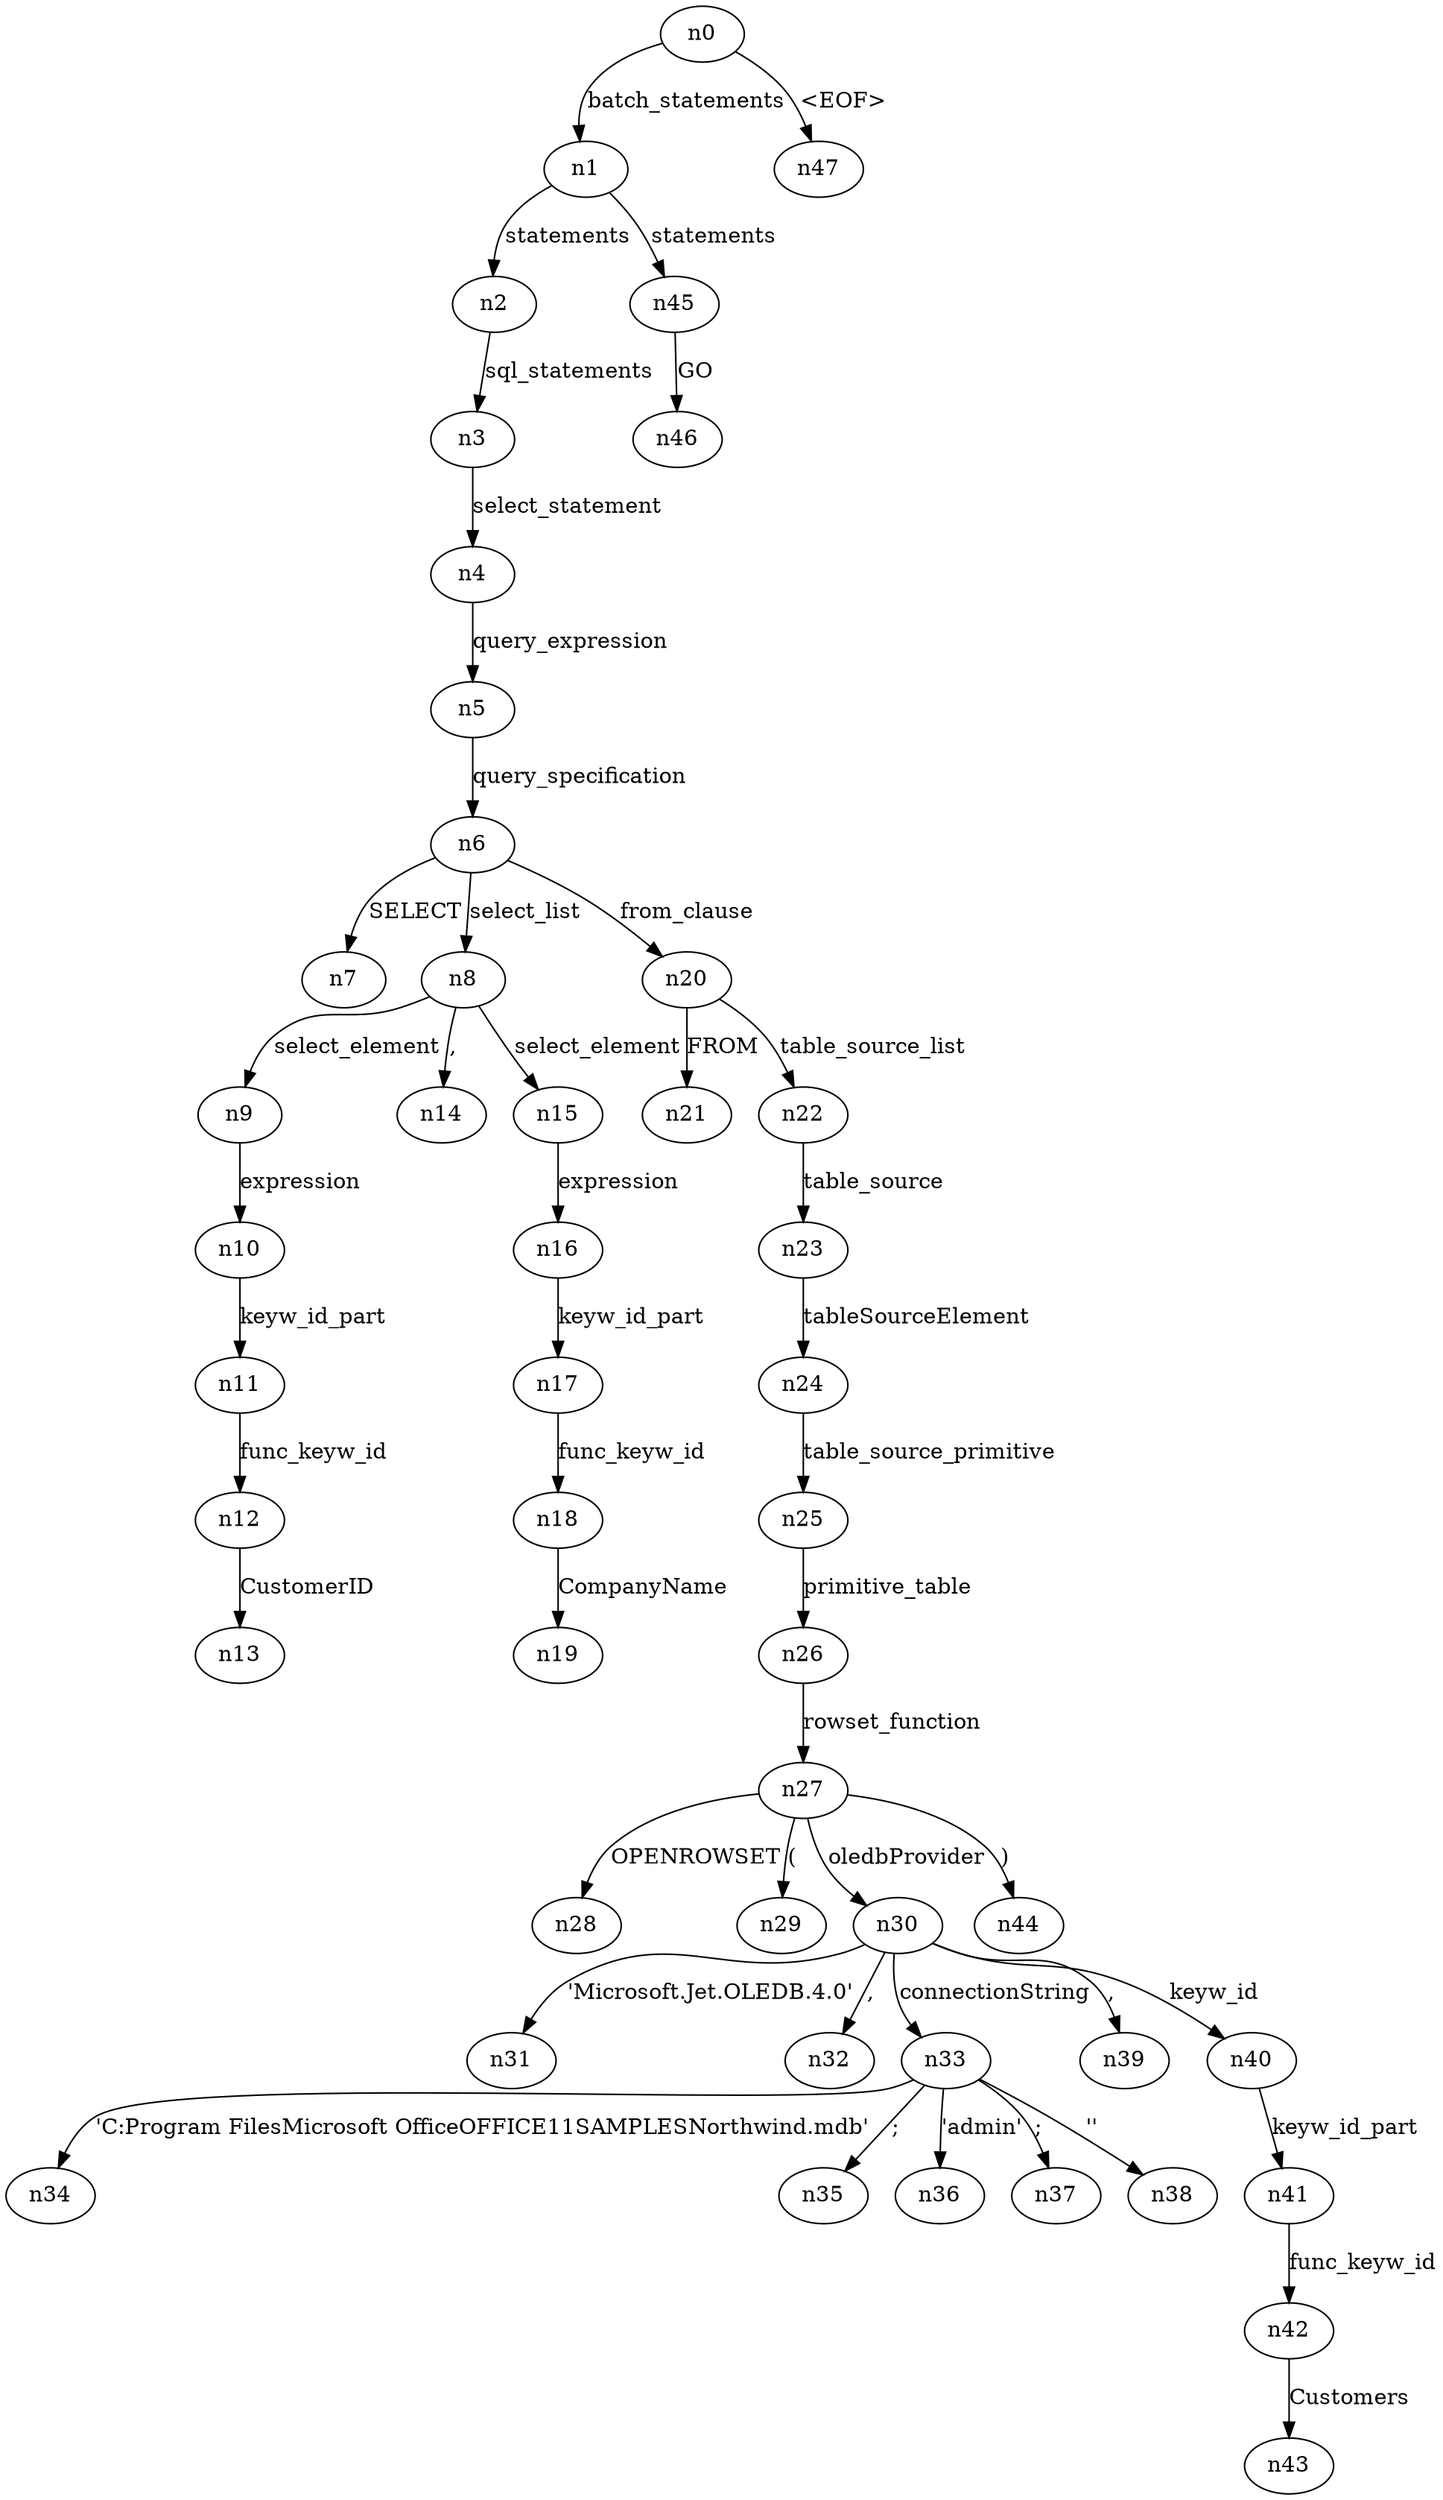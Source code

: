 digraph ParseTree {
  n0 -> n1 [label="batch_statements"];
  n1 -> n2 [label="statements"];
  n2 -> n3 [label="sql_statements"];
  n3 -> n4 [label="select_statement"];
  n4 -> n5 [label="query_expression"];
  n5 -> n6 [label="query_specification"];
  n6 -> n7 [label="SELECT"];
  n6 -> n8 [label="select_list"];
  n8 -> n9 [label="select_element"];
  n9 -> n10 [label="expression"];
  n10 -> n11 [label="keyw_id_part"];
  n11 -> n12 [label="func_keyw_id"];
  n12 -> n13 [label="CustomerID"];
  n8 -> n14 [label=","];
  n8 -> n15 [label="select_element"];
  n15 -> n16 [label="expression"];
  n16 -> n17 [label="keyw_id_part"];
  n17 -> n18 [label="func_keyw_id"];
  n18 -> n19 [label="CompanyName"];
  n6 -> n20 [label="from_clause"];
  n20 -> n21 [label="FROM"];
  n20 -> n22 [label="table_source_list"];
  n22 -> n23 [label="table_source"];
  n23 -> n24 [label="tableSourceElement"];
  n24 -> n25 [label="table_source_primitive"];
  n25 -> n26 [label="primitive_table"];
  n26 -> n27 [label="rowset_function"];
  n27 -> n28 [label="OPENROWSET"];
  n27 -> n29 [label="("];
  n27 -> n30 [label="oledbProvider"];
  n30 -> n31 [label="'Microsoft.Jet.OLEDB.4.0'"];
  n30 -> n32 [label=","];
  n30 -> n33 [label="connectionString"];
  n33 -> n34 [label="'C:\Program Files\Microsoft Office\OFFICE11\SAMPLES\Northwind.mdb'"];
  n33 -> n35 [label=";"];
  n33 -> n36 [label="'admin'"];
  n33 -> n37 [label=";"];
  n33 -> n38 [label="''"];
  n30 -> n39 [label=","];
  n30 -> n40 [label="keyw_id"];
  n40 -> n41 [label="keyw_id_part"];
  n41 -> n42 [label="func_keyw_id"];
  n42 -> n43 [label="Customers"];
  n27 -> n44 [label=")"];
  n1 -> n45 [label="statements"];
  n45 -> n46 [label="GO"];
  n0 -> n47 [label="<EOF>"];
}